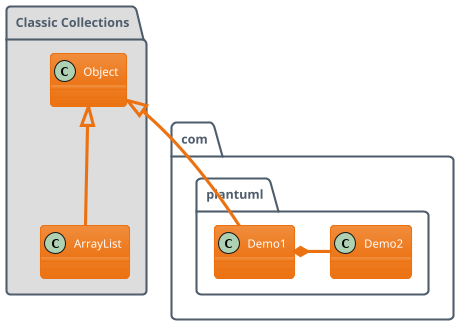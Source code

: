 @startuml
!theme aws-orange

package "Classic Collections" #DDDDDD {
  Object <|-- ArrayList
}

package com.plantuml {
  Object <|-- Demo1
  Demo1 *- Demo2
}

@enduml
